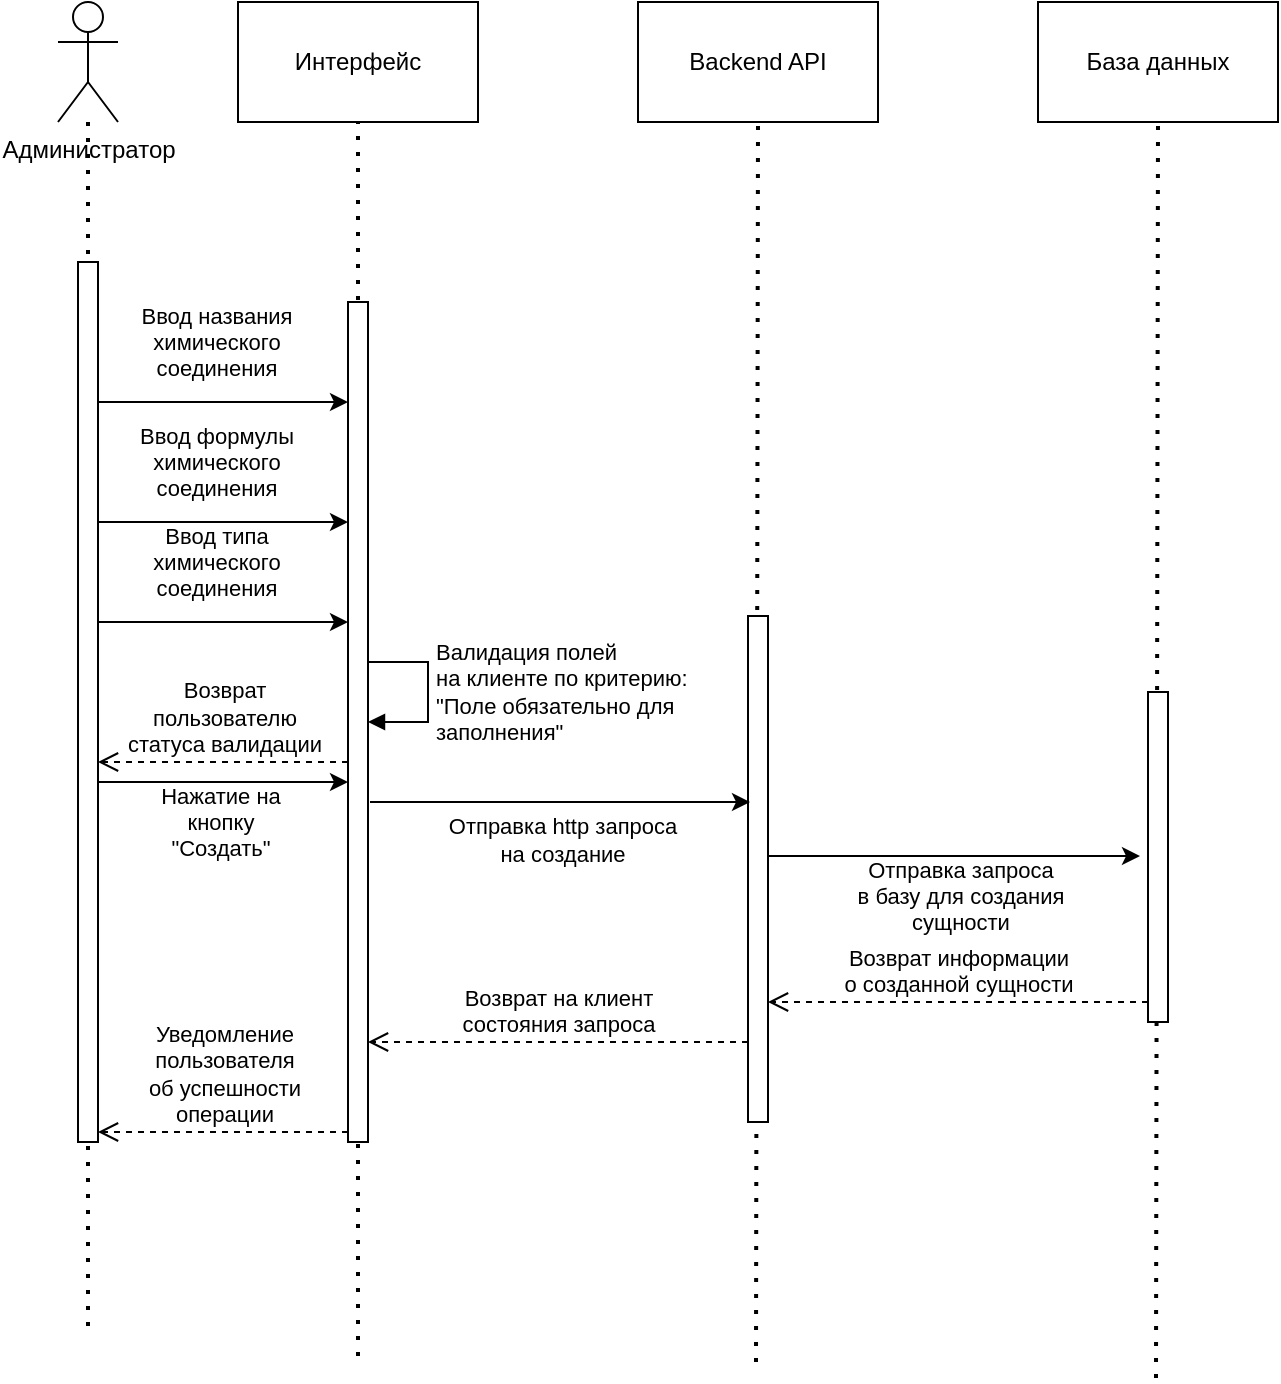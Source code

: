 <mxfile version="22.1.11" type="github">
  <diagram name="Page-1" id="wqFKdrsjX86GZuFU5oRi">
    <mxGraphModel dx="1167" dy="615" grid="0" gridSize="10" guides="1" tooltips="1" connect="1" arrows="1" fold="1" page="1" pageScale="1" pageWidth="850" pageHeight="1100" math="0" shadow="0">
      <root>
        <mxCell id="0" />
        <mxCell id="1" parent="0" />
        <mxCell id="ER-Btv8LalkuQULP-5c--1" value="" style="endArrow=none;dashed=1;html=1;dashPattern=1 3;strokeWidth=2;rounded=0;" edge="1" parent="1" source="ER-Btv8LalkuQULP-5c--5">
          <mxGeometry width="50" height="50" relative="1" as="geometry">
            <mxPoint x="229" y="360" as="sourcePoint" />
            <mxPoint x="94" y="747" as="targetPoint" />
          </mxGeometry>
        </mxCell>
        <mxCell id="ER-Btv8LalkuQULP-5c--2" value="" style="endArrow=none;dashed=1;html=1;dashPattern=1 3;strokeWidth=2;rounded=0;entryX=0.5;entryY=1;entryDx=0;entryDy=0;" edge="1" parent="1" target="ER-Btv8LalkuQULP-5c--6">
          <mxGeometry width="50" height="50" relative="1" as="geometry">
            <mxPoint x="229" y="757" as="sourcePoint" />
            <mxPoint x="279" y="310" as="targetPoint" />
          </mxGeometry>
        </mxCell>
        <mxCell id="ER-Btv8LalkuQULP-5c--3" value="" style="endArrow=none;dashed=1;html=1;dashPattern=1 3;strokeWidth=2;rounded=0;entryX=0.5;entryY=1;entryDx=0;entryDy=0;" edge="1" parent="1" target="ER-Btv8LalkuQULP-5c--9">
          <mxGeometry width="50" height="50" relative="1" as="geometry">
            <mxPoint x="428" y="760" as="sourcePoint" />
            <mxPoint x="279" y="310" as="targetPoint" />
          </mxGeometry>
        </mxCell>
        <mxCell id="ER-Btv8LalkuQULP-5c--4" value="" style="endArrow=none;dashed=1;html=1;dashPattern=1 3;strokeWidth=2;rounded=0;entryX=0.5;entryY=1;entryDx=0;entryDy=0;" edge="1" parent="1" target="ER-Btv8LalkuQULP-5c--11">
          <mxGeometry width="50" height="50" relative="1" as="geometry">
            <mxPoint x="628" y="768" as="sourcePoint" />
            <mxPoint x="279" y="310" as="targetPoint" />
          </mxGeometry>
        </mxCell>
        <mxCell id="ER-Btv8LalkuQULP-5c--5" value="&lt;div&gt;Администратор&lt;/div&gt;" style="shape=umlActor;verticalLabelPosition=bottom;verticalAlign=top;html=1;outlineConnect=0;align=center;horizontal=1;labelPosition=center;" vertex="1" parent="1">
          <mxGeometry x="79" y="80" width="30" height="60" as="geometry" />
        </mxCell>
        <mxCell id="ER-Btv8LalkuQULP-5c--6" value="Интерфейс" style="rounded=0;whiteSpace=wrap;html=1;" vertex="1" parent="1">
          <mxGeometry x="169" y="80" width="120" height="60" as="geometry" />
        </mxCell>
        <mxCell id="ER-Btv8LalkuQULP-5c--7" value="" style="html=1;points=[[0,0,0,0,5],[0,1,0,0,-5],[1,0,0,0,5],[1,1,0,0,-5]];perimeter=orthogonalPerimeter;outlineConnect=0;targetShapes=umlLifeline;portConstraint=eastwest;newEdgeStyle={&quot;curved&quot;:0,&quot;rounded&quot;:0};" vertex="1" parent="1">
          <mxGeometry x="89" y="210" width="10" height="440" as="geometry" />
        </mxCell>
        <mxCell id="ER-Btv8LalkuQULP-5c--8" value="" style="html=1;points=[[0,0,0,0,5],[0,1,0,0,-5],[1,0,0,0,5],[1,1,0,0,-5]];perimeter=orthogonalPerimeter;outlineConnect=0;targetShapes=umlLifeline;portConstraint=eastwest;newEdgeStyle={&quot;curved&quot;:0,&quot;rounded&quot;:0};" vertex="1" parent="1">
          <mxGeometry x="224" y="230" width="10" height="420" as="geometry" />
        </mxCell>
        <mxCell id="ER-Btv8LalkuQULP-5c--9" value="Backend API" style="rounded=0;whiteSpace=wrap;html=1;" vertex="1" parent="1">
          <mxGeometry x="369" y="80" width="120" height="60" as="geometry" />
        </mxCell>
        <mxCell id="ER-Btv8LalkuQULP-5c--10" value="" style="html=1;points=[[0,0,0,0,5],[0,1,0,0,-5],[1,0,0,0,5],[1,1,0,0,-5]];perimeter=orthogonalPerimeter;outlineConnect=0;targetShapes=umlLifeline;portConstraint=eastwest;newEdgeStyle={&quot;curved&quot;:0,&quot;rounded&quot;:0};" vertex="1" parent="1">
          <mxGeometry x="424" y="387" width="10" height="253" as="geometry" />
        </mxCell>
        <mxCell id="ER-Btv8LalkuQULP-5c--11" value="База данных" style="rounded=0;whiteSpace=wrap;html=1;" vertex="1" parent="1">
          <mxGeometry x="569" y="80" width="120" height="60" as="geometry" />
        </mxCell>
        <mxCell id="ER-Btv8LalkuQULP-5c--12" value="" style="html=1;points=[[0,0,0,0,5],[0,1,0,0,-5],[1,0,0,0,5],[1,1,0,0,-5]];perimeter=orthogonalPerimeter;outlineConnect=0;targetShapes=umlLifeline;portConstraint=eastwest;newEdgeStyle={&quot;curved&quot;:0,&quot;rounded&quot;:0};" vertex="1" parent="1">
          <mxGeometry x="624" y="425" width="10" height="165" as="geometry" />
        </mxCell>
        <mxCell id="ER-Btv8LalkuQULP-5c--17" value="" style="endArrow=classic;html=1;rounded=0;" edge="1" parent="1">
          <mxGeometry width="50" height="50" relative="1" as="geometry">
            <mxPoint x="235" y="480" as="sourcePoint" />
            <mxPoint x="425" y="480" as="targetPoint" />
          </mxGeometry>
        </mxCell>
        <mxCell id="ER-Btv8LalkuQULP-5c--18" value="&lt;div&gt;Отправка http запроса&lt;/div&gt;&lt;div&gt;на создание&lt;br&gt;&lt;/div&gt;" style="edgeLabel;html=1;align=center;verticalAlign=middle;resizable=0;points=[];" vertex="1" connectable="0" parent="ER-Btv8LalkuQULP-5c--17">
          <mxGeometry x="-0.316" relative="1" as="geometry">
            <mxPoint x="31" y="19" as="offset" />
          </mxGeometry>
        </mxCell>
        <mxCell id="ER-Btv8LalkuQULP-5c--19" value="" style="endArrow=classic;html=1;rounded=0;entryX=-0.4;entryY=0.697;entryDx=0;entryDy=0;entryPerimeter=0;" edge="1" parent="1">
          <mxGeometry width="50" height="50" relative="1" as="geometry">
            <mxPoint x="434" y="507.001" as="sourcePoint" />
            <mxPoint x="620" y="507.001" as="targetPoint" />
          </mxGeometry>
        </mxCell>
        <mxCell id="ER-Btv8LalkuQULP-5c--20" value="&lt;div&gt;Отправка запроса&lt;/div&gt;&lt;div&gt;в базу для создания&lt;br&gt;&lt;/div&gt;&lt;div&gt;сущности&lt;br&gt;&lt;/div&gt;" style="edgeLabel;html=1;align=center;verticalAlign=middle;resizable=0;points=[];" vertex="1" connectable="0" parent="ER-Btv8LalkuQULP-5c--19">
          <mxGeometry x="0.237" y="-2" relative="1" as="geometry">
            <mxPoint x="-19" y="18" as="offset" />
          </mxGeometry>
        </mxCell>
        <mxCell id="ER-Btv8LalkuQULP-5c--21" value="&lt;div&gt;Возврат информации &lt;br&gt;&lt;/div&gt;&lt;div&gt;о созданной сущности&lt;br&gt;&lt;/div&gt;" style="html=1;verticalAlign=bottom;endArrow=open;dashed=1;endSize=8;curved=0;rounded=0;" edge="1" parent="1">
          <mxGeometry relative="1" as="geometry">
            <mxPoint x="624" y="580" as="sourcePoint" />
            <mxPoint x="434" y="580" as="targetPoint" />
            <Array as="points">
              <mxPoint x="530" y="580" />
            </Array>
          </mxGeometry>
        </mxCell>
        <mxCell id="ER-Btv8LalkuQULP-5c--22" value="&lt;div&gt;Возврат на клиент &lt;br&gt;&lt;/div&gt;&lt;div&gt;состояния запроса&lt;br&gt;&lt;/div&gt;" style="html=1;verticalAlign=bottom;endArrow=open;dashed=1;endSize=8;curved=0;rounded=0;" edge="1" parent="1">
          <mxGeometry relative="1" as="geometry">
            <mxPoint x="424" y="600" as="sourcePoint" />
            <mxPoint x="234" y="600" as="targetPoint" />
          </mxGeometry>
        </mxCell>
        <mxCell id="ER-Btv8LalkuQULP-5c--23" value="&lt;div&gt;Уведомление &lt;br&gt;&lt;/div&gt;&lt;div&gt;пользователя&lt;/div&gt;&lt;div&gt;об успешности &lt;br&gt;&lt;/div&gt;&lt;div&gt;операции&lt;br&gt;&lt;/div&gt;" style="html=1;verticalAlign=bottom;endArrow=open;dashed=1;endSize=8;curved=0;rounded=0;entryX=1;entryY=1;entryDx=0;entryDy=-5;entryPerimeter=0;" edge="1" parent="1" source="ER-Btv8LalkuQULP-5c--8" target="ER-Btv8LalkuQULP-5c--7">
          <mxGeometry relative="1" as="geometry">
            <mxPoint x="190" y="593" as="sourcePoint" />
            <mxPoint x="110" y="593" as="targetPoint" />
          </mxGeometry>
        </mxCell>
        <mxCell id="ER-Btv8LalkuQULP-5c--24" value="" style="endArrow=classic;html=1;rounded=0;" edge="1" parent="1">
          <mxGeometry width="50" height="50" relative="1" as="geometry">
            <mxPoint x="99" y="280" as="sourcePoint" />
            <mxPoint x="224" y="280" as="targetPoint" />
          </mxGeometry>
        </mxCell>
        <mxCell id="ER-Btv8LalkuQULP-5c--25" value="&lt;div&gt;Ввод названия&lt;/div&gt;&lt;div&gt;химического&lt;/div&gt;&lt;div&gt;соединения&lt;br&gt;&lt;/div&gt;" style="edgeLabel;html=1;align=center;verticalAlign=middle;resizable=0;points=[];" vertex="1" connectable="0" parent="ER-Btv8LalkuQULP-5c--24">
          <mxGeometry x="-0.056" relative="1" as="geometry">
            <mxPoint y="-30" as="offset" />
          </mxGeometry>
        </mxCell>
        <mxCell id="ER-Btv8LalkuQULP-5c--26" value="" style="endArrow=classic;html=1;rounded=0;" edge="1" parent="1">
          <mxGeometry width="50" height="50" relative="1" as="geometry">
            <mxPoint x="99" y="340" as="sourcePoint" />
            <mxPoint x="224" y="340" as="targetPoint" />
          </mxGeometry>
        </mxCell>
        <mxCell id="ER-Btv8LalkuQULP-5c--27" value="&lt;div&gt;Ввод формулы&lt;br&gt;&lt;/div&gt;&lt;div&gt;химического&lt;/div&gt;&lt;div&gt;соединения&lt;br&gt;&lt;/div&gt;" style="edgeLabel;html=1;align=center;verticalAlign=middle;resizable=0;points=[];" vertex="1" connectable="0" parent="ER-Btv8LalkuQULP-5c--26">
          <mxGeometry x="-0.056" relative="1" as="geometry">
            <mxPoint y="-30" as="offset" />
          </mxGeometry>
        </mxCell>
        <mxCell id="ER-Btv8LalkuQULP-5c--28" value="" style="endArrow=classic;html=1;rounded=0;" edge="1" parent="1">
          <mxGeometry width="50" height="50" relative="1" as="geometry">
            <mxPoint x="99" y="390" as="sourcePoint" />
            <mxPoint x="224" y="390" as="targetPoint" />
          </mxGeometry>
        </mxCell>
        <mxCell id="ER-Btv8LalkuQULP-5c--29" value="&lt;div&gt;Ввод типа&lt;br&gt;&lt;/div&gt;&lt;div&gt;химического&lt;/div&gt;&lt;div&gt;соединения&lt;br&gt;&lt;/div&gt;" style="edgeLabel;html=1;align=center;verticalAlign=middle;resizable=0;points=[];" vertex="1" connectable="0" parent="ER-Btv8LalkuQULP-5c--28">
          <mxGeometry x="-0.056" relative="1" as="geometry">
            <mxPoint y="-30" as="offset" />
          </mxGeometry>
        </mxCell>
        <mxCell id="ER-Btv8LalkuQULP-5c--31" value="&lt;div&gt;Валидация полей &lt;br&gt;&lt;/div&gt;&lt;div&gt;на клиенте по критерию:&lt;/div&gt;&lt;div&gt;&quot;Поле обязательно для&lt;/div&gt;&lt;div&gt;заполнения&quot;&lt;br&gt;&lt;/div&gt;" style="html=1;align=left;spacingLeft=2;endArrow=block;rounded=0;edgeStyle=orthogonalEdgeStyle;curved=0;rounded=0;entryX=1;entryY=0.5;entryDx=0;entryDy=0;entryPerimeter=0;" edge="1" target="ER-Btv8LalkuQULP-5c--8" parent="1">
          <mxGeometry relative="1" as="geometry">
            <mxPoint x="234" y="410" as="sourcePoint" />
            <Array as="points">
              <mxPoint x="264" y="410" />
              <mxPoint x="264" y="440" />
            </Array>
            <mxPoint x="239" y="440" as="targetPoint" />
            <mxPoint as="offset" />
          </mxGeometry>
        </mxCell>
        <mxCell id="ER-Btv8LalkuQULP-5c--32" value="&lt;div&gt;Возврат&lt;/div&gt;&lt;div&gt;пользователю&lt;/div&gt;&lt;div&gt;статуса валидации&lt;br&gt;&lt;/div&gt;" style="html=1;verticalAlign=bottom;endArrow=open;dashed=1;endSize=8;curved=0;rounded=0;" edge="1" parent="1" source="ER-Btv8LalkuQULP-5c--8">
          <mxGeometry relative="1" as="geometry">
            <mxPoint x="179" y="460" as="sourcePoint" />
            <mxPoint x="99" y="460" as="targetPoint" />
          </mxGeometry>
        </mxCell>
        <mxCell id="ER-Btv8LalkuQULP-5c--33" value="" style="endArrow=classic;html=1;rounded=0;" edge="1" parent="1">
          <mxGeometry width="50" height="50" relative="1" as="geometry">
            <mxPoint x="99" y="470" as="sourcePoint" />
            <mxPoint x="224" y="470" as="targetPoint" />
          </mxGeometry>
        </mxCell>
        <mxCell id="ER-Btv8LalkuQULP-5c--34" value="&lt;div&gt;Нажатие на&lt;/div&gt;&lt;div&gt;кнопку&lt;/div&gt;&lt;div&gt;&quot;Создать&quot;&lt;br&gt;&lt;/div&gt;" style="edgeLabel;html=1;align=center;verticalAlign=middle;resizable=0;points=[];" vertex="1" connectable="0" parent="ER-Btv8LalkuQULP-5c--33">
          <mxGeometry x="0.187" y="-2" relative="1" as="geometry">
            <mxPoint x="-13" y="18" as="offset" />
          </mxGeometry>
        </mxCell>
      </root>
    </mxGraphModel>
  </diagram>
</mxfile>
